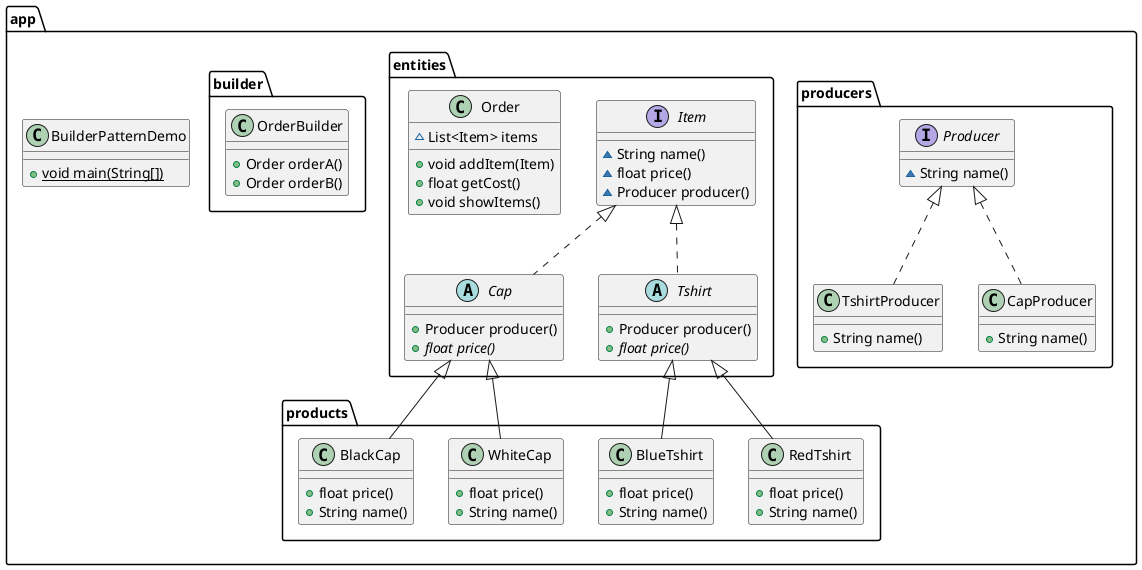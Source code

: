 @startuml
class app.BuilderPatternDemo {
+ {static} void main(String[])
}
class app.producers.TshirtProducer {
+ String name()
}
interface app.entities.Item {
~ String name()
~ float price()
~ Producer producer()
}
abstract class app.entities.Cap {
+ Producer producer()
+ {abstract}float price()
}
class app.products.WhiteCap {
+ float price()
+ String name()
}
class app.entities.Order {
~ List<Item> items
+ void addItem(Item)
+ float getCost()
+ void showItems()
}
class app.producers.CapProducer {
+ String name()
}
class app.products.BlackCap {
+ float price()
+ String name()
}
class app.products.RedTshirt {
+ float price()
+ String name()
}
abstract class app.entities.Tshirt {
+ Producer producer()
+ {abstract}float price()
}
class app.builder.OrderBuilder {
+ Order orderA()
+ Order orderB()
}
interface app.producers.Producer {
~ String name()
}
class app.products.BlueTshirt {
+ float price()
+ String name()
}


app.producers.Producer <|.. app.producers.TshirtProducer
app.entities.Item <|.. app.entities.Cap
app.entities.Cap <|-- app.products.WhiteCap
app.producers.Producer <|.. app.producers.CapProducer
app.entities.Cap <|-- app.products.BlackCap
app.entities.Tshirt <|-- app.products.RedTshirt
app.entities.Item <|.. app.entities.Tshirt
app.entities.Tshirt <|-- app.products.BlueTshirt
@enduml
